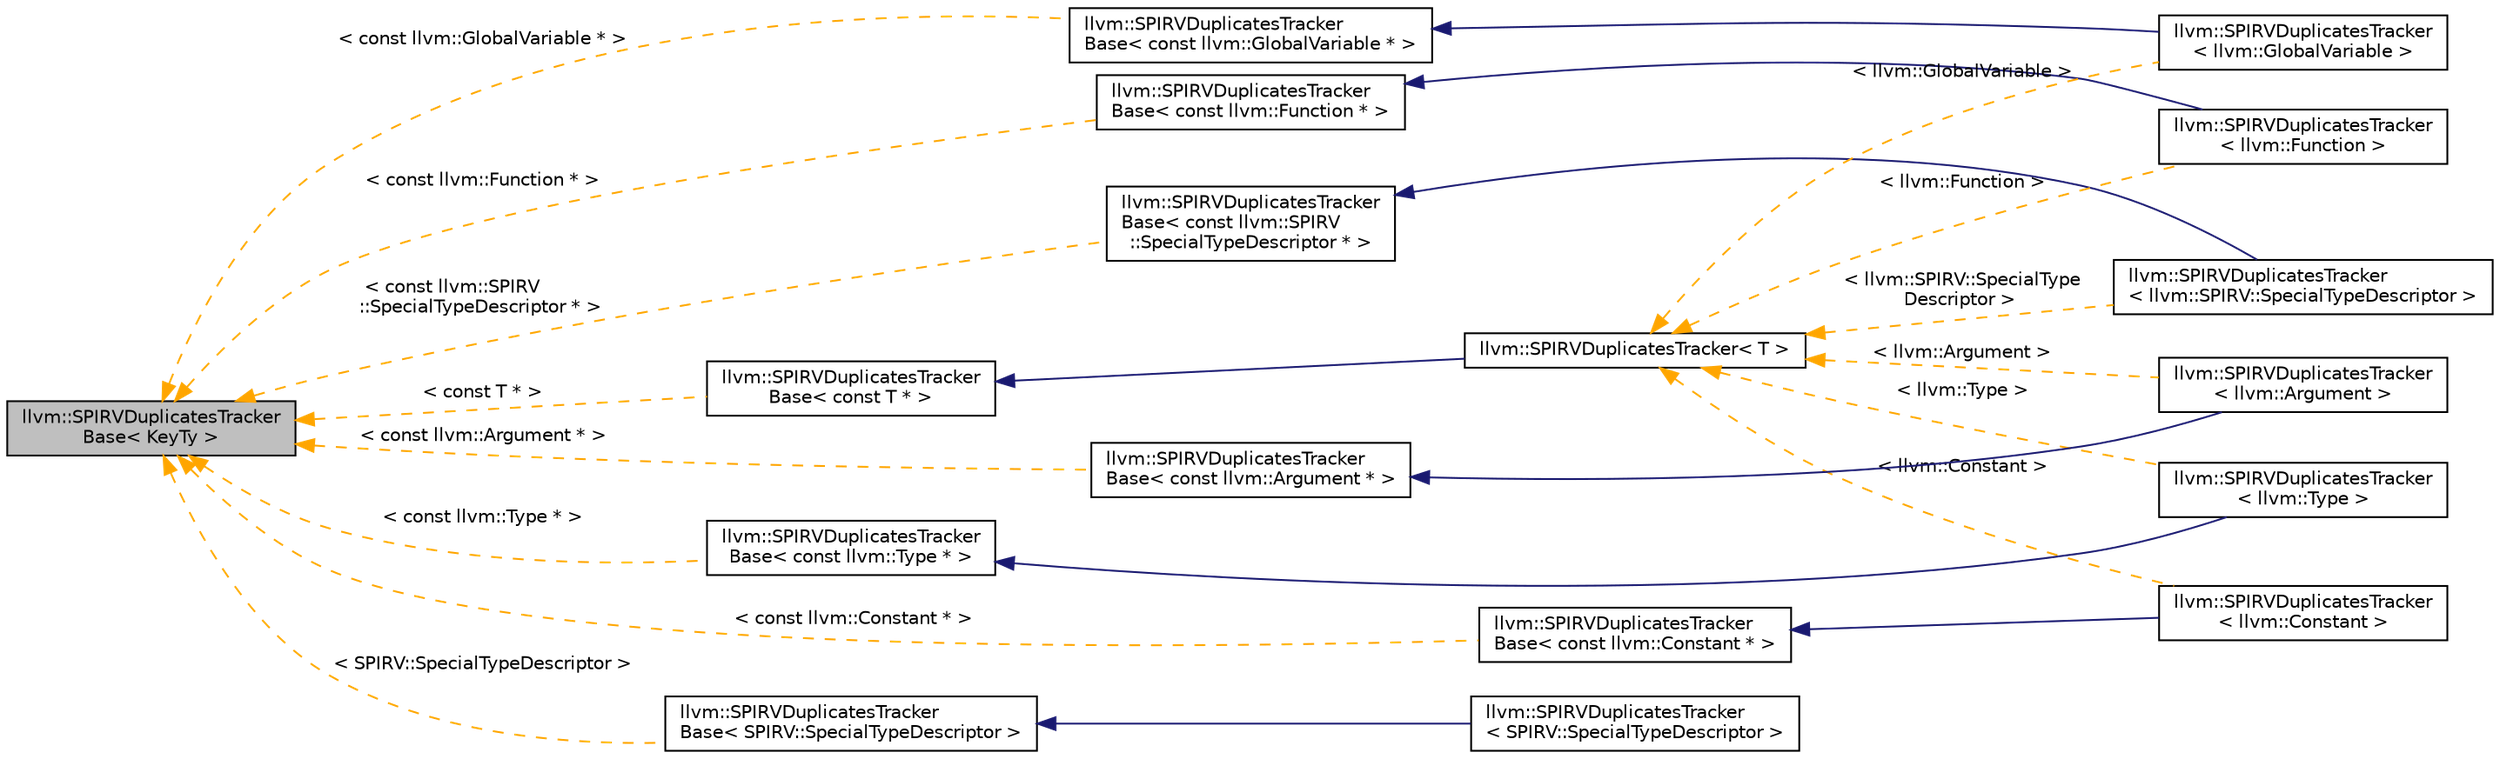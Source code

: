 digraph "llvm::SPIRVDuplicatesTrackerBase&lt; KeyTy &gt;"
{
 // LATEX_PDF_SIZE
  bgcolor="transparent";
  edge [fontname="Helvetica",fontsize="10",labelfontname="Helvetica",labelfontsize="10"];
  node [fontname="Helvetica",fontsize="10",shape=record];
  rankdir="LR";
  Node1 [label="llvm::SPIRVDuplicatesTracker\lBase\< KeyTy \>",height=0.2,width=0.4,color="black", fillcolor="grey75", style="filled", fontcolor="black",tooltip=" "];
  Node1 -> Node2 [dir="back",color="orange",fontsize="10",style="dashed",label=" \< const llvm::Function * \>" ,fontname="Helvetica"];
  Node2 [label="llvm::SPIRVDuplicatesTracker\lBase\< const llvm::Function * \>",height=0.2,width=0.4,color="black",URL="$classllvm_1_1SPIRVDuplicatesTrackerBase.html",tooltip=" "];
  Node2 -> Node3 [dir="back",color="midnightblue",fontsize="10",style="solid",fontname="Helvetica"];
  Node3 [label="llvm::SPIRVDuplicatesTracker\l\< llvm::Function \>",height=0.2,width=0.4,color="black",URL="$classllvm_1_1SPIRVDuplicatesTracker.html",tooltip=" "];
  Node1 -> Node4 [dir="back",color="orange",fontsize="10",style="dashed",label=" \< const llvm::SPIRV\l::SpecialTypeDescriptor * \>" ,fontname="Helvetica"];
  Node4 [label="llvm::SPIRVDuplicatesTracker\lBase\< const llvm::SPIRV\l::SpecialTypeDescriptor * \>",height=0.2,width=0.4,color="black",URL="$classllvm_1_1SPIRVDuplicatesTrackerBase.html",tooltip=" "];
  Node4 -> Node5 [dir="back",color="midnightblue",fontsize="10",style="solid",fontname="Helvetica"];
  Node5 [label="llvm::SPIRVDuplicatesTracker\l\< llvm::SPIRV::SpecialTypeDescriptor \>",height=0.2,width=0.4,color="black",URL="$classllvm_1_1SPIRVDuplicatesTracker.html",tooltip=" "];
  Node1 -> Node6 [dir="back",color="orange",fontsize="10",style="dashed",label=" \< const llvm::GlobalVariable * \>" ,fontname="Helvetica"];
  Node6 [label="llvm::SPIRVDuplicatesTracker\lBase\< const llvm::GlobalVariable * \>",height=0.2,width=0.4,color="black",URL="$classllvm_1_1SPIRVDuplicatesTrackerBase.html",tooltip=" "];
  Node6 -> Node7 [dir="back",color="midnightblue",fontsize="10",style="solid",fontname="Helvetica"];
  Node7 [label="llvm::SPIRVDuplicatesTracker\l\< llvm::GlobalVariable \>",height=0.2,width=0.4,color="black",URL="$classllvm_1_1SPIRVDuplicatesTracker.html",tooltip=" "];
  Node1 -> Node8 [dir="back",color="orange",fontsize="10",style="dashed",label=" \< const T * \>" ,fontname="Helvetica"];
  Node8 [label="llvm::SPIRVDuplicatesTracker\lBase\< const T * \>",height=0.2,width=0.4,color="black",URL="$classllvm_1_1SPIRVDuplicatesTrackerBase.html",tooltip=" "];
  Node8 -> Node9 [dir="back",color="midnightblue",fontsize="10",style="solid",fontname="Helvetica"];
  Node9 [label="llvm::SPIRVDuplicatesTracker\< T \>",height=0.2,width=0.4,color="black",URL="$classllvm_1_1SPIRVDuplicatesTracker.html",tooltip=" "];
  Node9 -> Node10 [dir="back",color="orange",fontsize="10",style="dashed",label=" \< llvm::Constant \>" ,fontname="Helvetica"];
  Node10 [label="llvm::SPIRVDuplicatesTracker\l\< llvm::Constant \>",height=0.2,width=0.4,color="black",URL="$classllvm_1_1SPIRVDuplicatesTracker.html",tooltip=" "];
  Node9 -> Node5 [dir="back",color="orange",fontsize="10",style="dashed",label=" \< llvm::SPIRV::SpecialType\lDescriptor \>" ,fontname="Helvetica"];
  Node9 -> Node11 [dir="back",color="orange",fontsize="10",style="dashed",label=" \< llvm::Argument \>" ,fontname="Helvetica"];
  Node11 [label="llvm::SPIRVDuplicatesTracker\l\< llvm::Argument \>",height=0.2,width=0.4,color="black",URL="$classllvm_1_1SPIRVDuplicatesTracker.html",tooltip=" "];
  Node9 -> Node3 [dir="back",color="orange",fontsize="10",style="dashed",label=" \< llvm::Function \>" ,fontname="Helvetica"];
  Node9 -> Node7 [dir="back",color="orange",fontsize="10",style="dashed",label=" \< llvm::GlobalVariable \>" ,fontname="Helvetica"];
  Node9 -> Node12 [dir="back",color="orange",fontsize="10",style="dashed",label=" \< llvm::Type \>" ,fontname="Helvetica"];
  Node12 [label="llvm::SPIRVDuplicatesTracker\l\< llvm::Type \>",height=0.2,width=0.4,color="black",URL="$classllvm_1_1SPIRVDuplicatesTracker.html",tooltip=" "];
  Node1 -> Node13 [dir="back",color="orange",fontsize="10",style="dashed",label=" \< const llvm::Argument * \>" ,fontname="Helvetica"];
  Node13 [label="llvm::SPIRVDuplicatesTracker\lBase\< const llvm::Argument * \>",height=0.2,width=0.4,color="black",URL="$classllvm_1_1SPIRVDuplicatesTrackerBase.html",tooltip=" "];
  Node13 -> Node11 [dir="back",color="midnightblue",fontsize="10",style="solid",fontname="Helvetica"];
  Node1 -> Node14 [dir="back",color="orange",fontsize="10",style="dashed",label=" \< SPIRV::SpecialTypeDescriptor \>" ,fontname="Helvetica"];
  Node14 [label="llvm::SPIRVDuplicatesTracker\lBase\< SPIRV::SpecialTypeDescriptor \>",height=0.2,width=0.4,color="black",URL="$classllvm_1_1SPIRVDuplicatesTrackerBase.html",tooltip=" "];
  Node14 -> Node15 [dir="back",color="midnightblue",fontsize="10",style="solid",fontname="Helvetica"];
  Node15 [label="llvm::SPIRVDuplicatesTracker\l\< SPIRV::SpecialTypeDescriptor \>",height=0.2,width=0.4,color="black",URL="$classllvm_1_1SPIRVDuplicatesTracker_3_01SPIRV_1_1SpecialTypeDescriptor_01_4.html",tooltip=" "];
  Node1 -> Node16 [dir="back",color="orange",fontsize="10",style="dashed",label=" \< const llvm::Constant * \>" ,fontname="Helvetica"];
  Node16 [label="llvm::SPIRVDuplicatesTracker\lBase\< const llvm::Constant * \>",height=0.2,width=0.4,color="black",URL="$classllvm_1_1SPIRVDuplicatesTrackerBase.html",tooltip=" "];
  Node16 -> Node10 [dir="back",color="midnightblue",fontsize="10",style="solid",fontname="Helvetica"];
  Node1 -> Node17 [dir="back",color="orange",fontsize="10",style="dashed",label=" \< const llvm::Type * \>" ,fontname="Helvetica"];
  Node17 [label="llvm::SPIRVDuplicatesTracker\lBase\< const llvm::Type * \>",height=0.2,width=0.4,color="black",URL="$classllvm_1_1SPIRVDuplicatesTrackerBase.html",tooltip=" "];
  Node17 -> Node12 [dir="back",color="midnightblue",fontsize="10",style="solid",fontname="Helvetica"];
}
